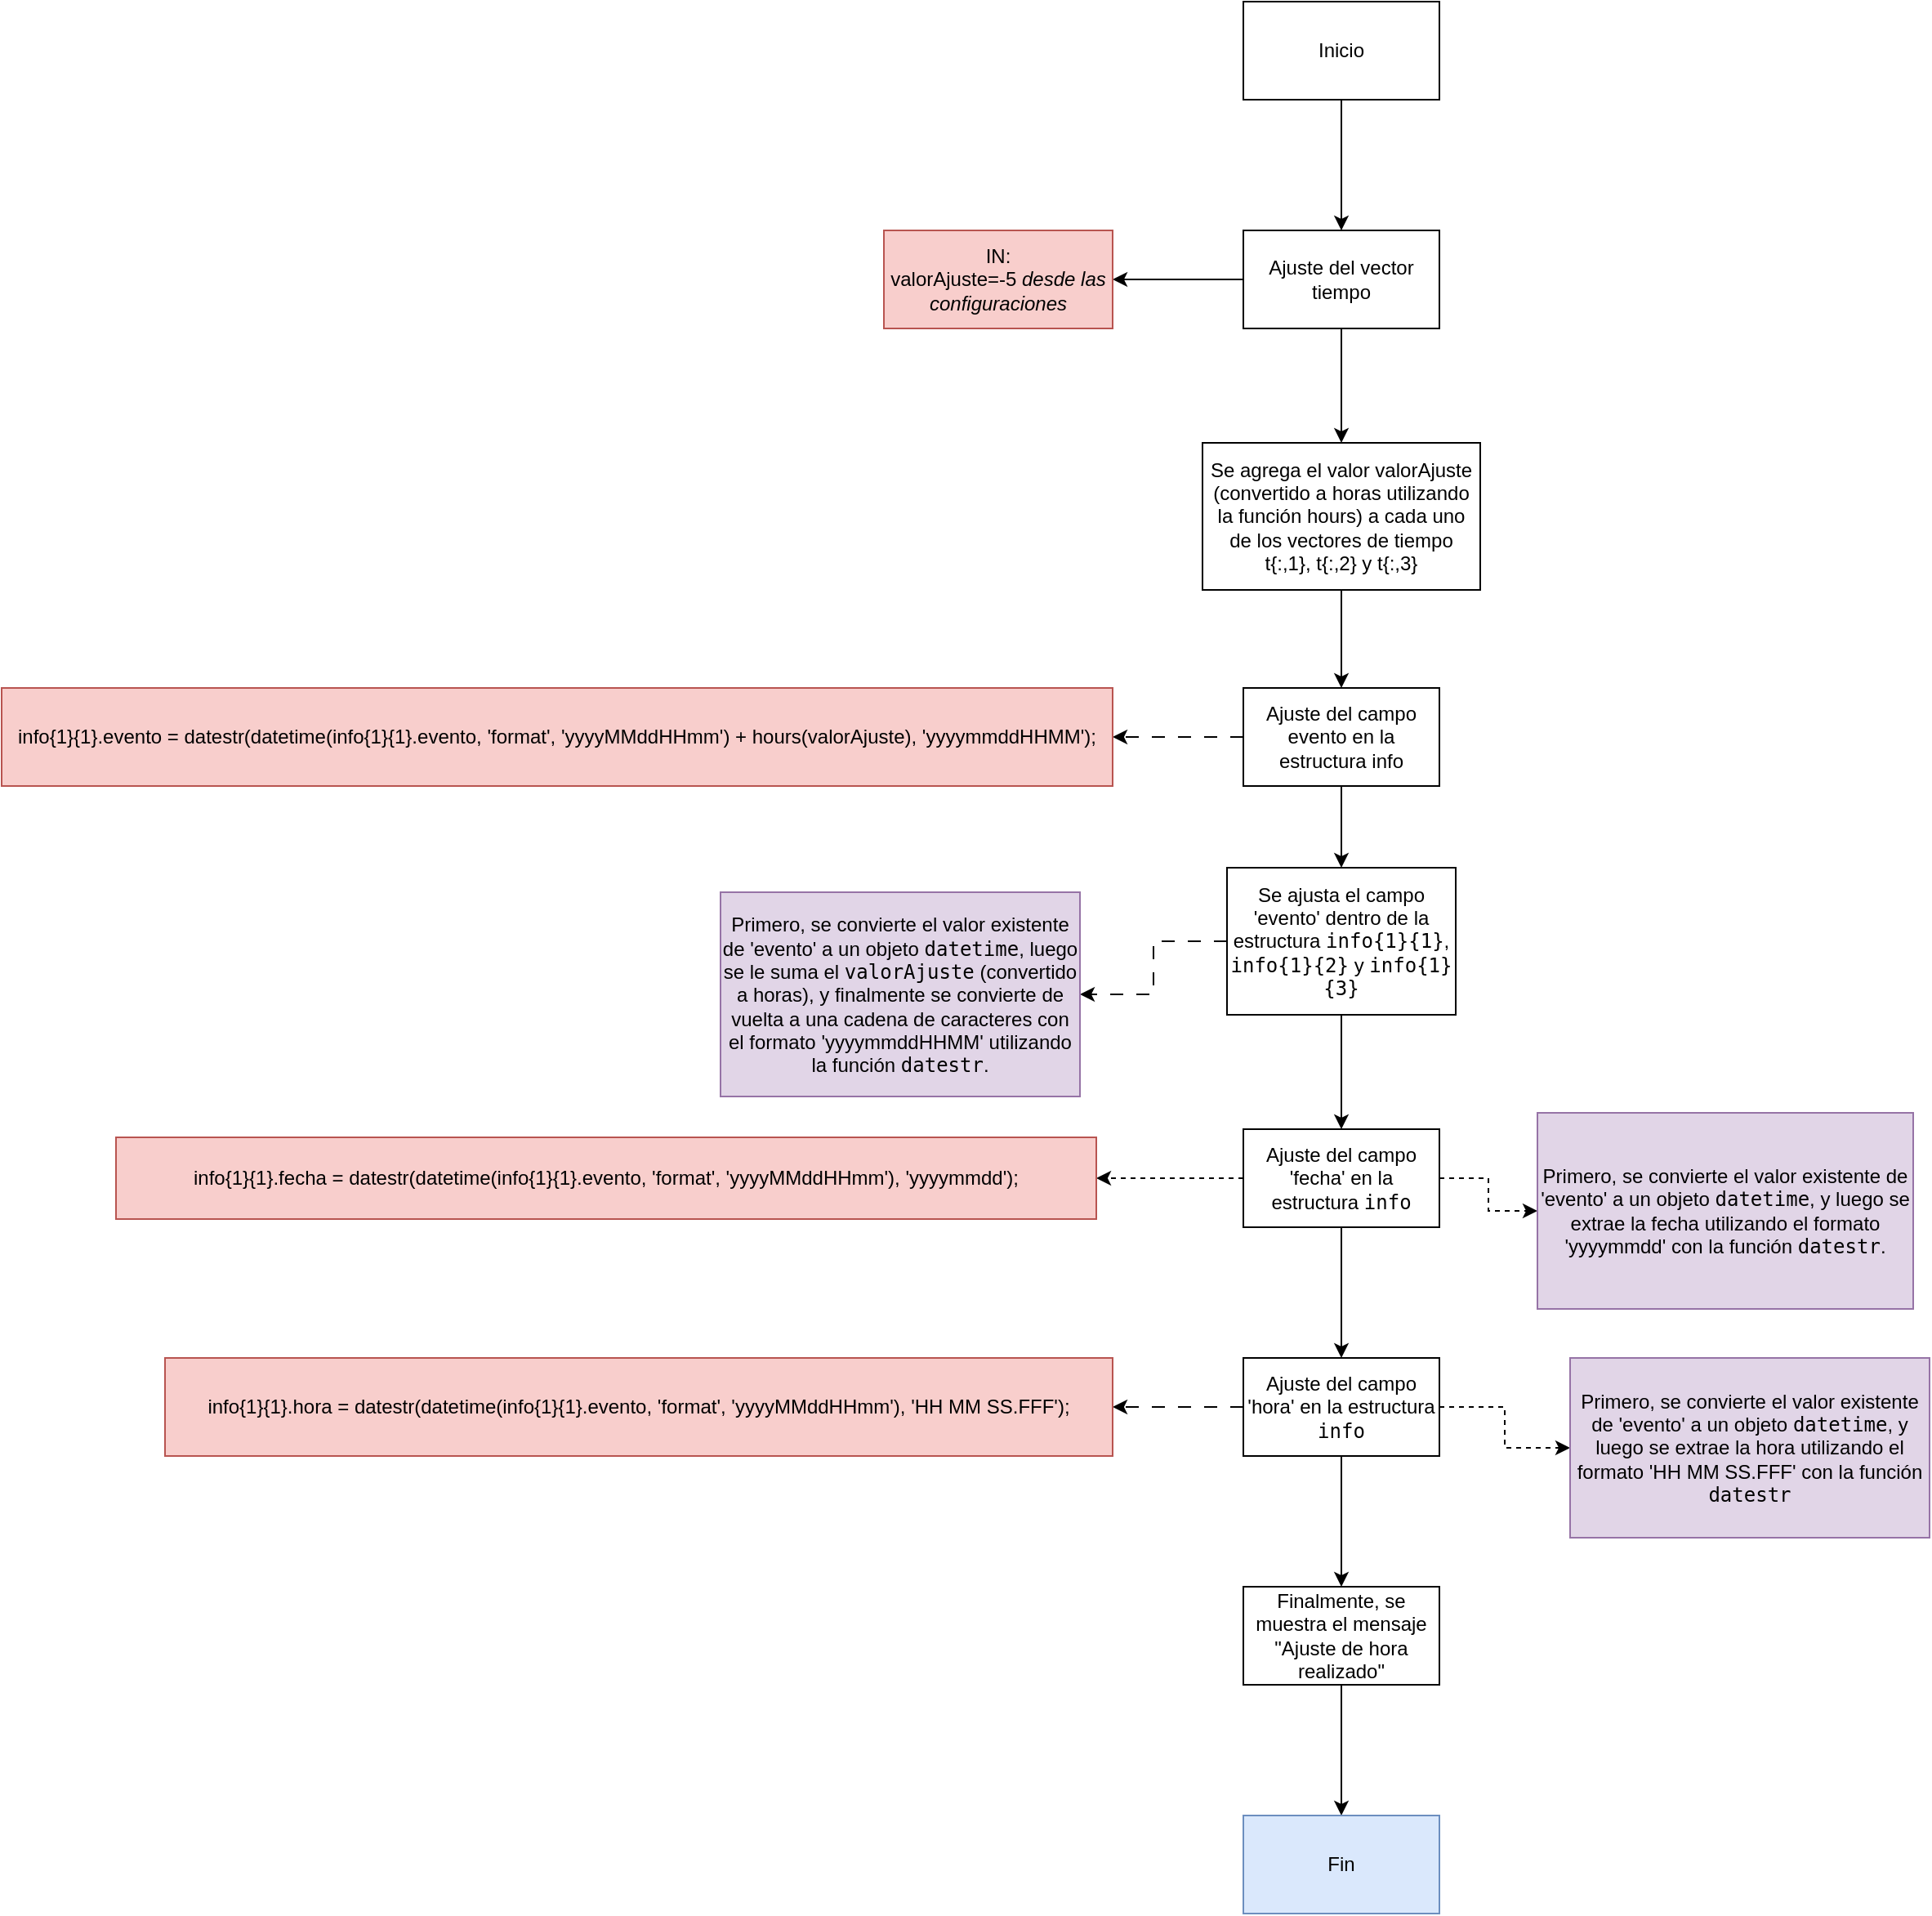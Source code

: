 <mxfile version="24.4.10" type="device">
  <diagram name="Página-1" id="OwebeVIKg0eg-yIBNbvA">
    <mxGraphModel dx="1477" dy="379" grid="1" gridSize="10" guides="1" tooltips="1" connect="1" arrows="1" fold="1" page="1" pageScale="1" pageWidth="827" pageHeight="1169" math="0" shadow="0">
      <root>
        <mxCell id="0" />
        <mxCell id="1" parent="0" />
        <mxCell id="6M7ynWFROlGnJpCbzDop-3" value="" style="edgeStyle=orthogonalEdgeStyle;rounded=0;orthogonalLoop=1;jettySize=auto;html=1;" edge="1" parent="1" source="6M7ynWFROlGnJpCbzDop-1" target="6M7ynWFROlGnJpCbzDop-2">
          <mxGeometry relative="1" as="geometry" />
        </mxCell>
        <mxCell id="6M7ynWFROlGnJpCbzDop-1" value="Inicio" style="rounded=0;whiteSpace=wrap;html=1;" vertex="1" parent="1">
          <mxGeometry x="350" y="380" width="120" height="60" as="geometry" />
        </mxCell>
        <mxCell id="6M7ynWFROlGnJpCbzDop-5" value="" style="edgeStyle=orthogonalEdgeStyle;rounded=0;orthogonalLoop=1;jettySize=auto;html=1;" edge="1" parent="1" source="6M7ynWFROlGnJpCbzDop-2" target="6M7ynWFROlGnJpCbzDop-4">
          <mxGeometry relative="1" as="geometry" />
        </mxCell>
        <mxCell id="6M7ynWFROlGnJpCbzDop-7" value="" style="edgeStyle=orthogonalEdgeStyle;rounded=0;orthogonalLoop=1;jettySize=auto;html=1;" edge="1" parent="1" source="6M7ynWFROlGnJpCbzDop-2" target="6M7ynWFROlGnJpCbzDop-6">
          <mxGeometry relative="1" as="geometry" />
        </mxCell>
        <mxCell id="6M7ynWFROlGnJpCbzDop-2" value="Ajuste del vector tiempo" style="whiteSpace=wrap;html=1;rounded=0;" vertex="1" parent="1">
          <mxGeometry x="350" y="520" width="120" height="60" as="geometry" />
        </mxCell>
        <mxCell id="6M7ynWFROlGnJpCbzDop-9" value="" style="edgeStyle=orthogonalEdgeStyle;rounded=0;orthogonalLoop=1;jettySize=auto;html=1;" edge="1" parent="1" source="6M7ynWFROlGnJpCbzDop-4" target="6M7ynWFROlGnJpCbzDop-8">
          <mxGeometry relative="1" as="geometry" />
        </mxCell>
        <mxCell id="6M7ynWFROlGnJpCbzDop-4" value="Se agrega el valor valorAjuste (convertido a horas utilizando la función hours) a cada uno de los vectores de tiempo t{:,1}, t{:,2} y t{:,3}" style="whiteSpace=wrap;html=1;rounded=0;" vertex="1" parent="1">
          <mxGeometry x="325" y="650" width="170" height="90" as="geometry" />
        </mxCell>
        <mxCell id="6M7ynWFROlGnJpCbzDop-6" value="&lt;div&gt;IN:&lt;/div&gt;&lt;div&gt;valorAjuste=-5&lt;em&gt; desde las configuraciones&lt;/em&gt;&lt;/div&gt;&lt;div&gt;&lt;em&gt;&lt;/em&gt;&lt;/div&gt;" style="whiteSpace=wrap;html=1;rounded=0;fillColor=#f8cecc;strokeColor=#b85450;" vertex="1" parent="1">
          <mxGeometry x="130" y="520" width="140" height="60" as="geometry" />
        </mxCell>
        <mxCell id="6M7ynWFROlGnJpCbzDop-11" value="" style="edgeStyle=orthogonalEdgeStyle;rounded=0;orthogonalLoop=1;jettySize=auto;html=1;" edge="1" parent="1" source="6M7ynWFROlGnJpCbzDop-8" target="6M7ynWFROlGnJpCbzDop-10">
          <mxGeometry relative="1" as="geometry" />
        </mxCell>
        <mxCell id="6M7ynWFROlGnJpCbzDop-13" value="" style="edgeStyle=orthogonalEdgeStyle;rounded=0;orthogonalLoop=1;jettySize=auto;html=1;dashed=1;dashPattern=8 8;" edge="1" parent="1" source="6M7ynWFROlGnJpCbzDop-8" target="6M7ynWFROlGnJpCbzDop-12">
          <mxGeometry relative="1" as="geometry" />
        </mxCell>
        <mxCell id="6M7ynWFROlGnJpCbzDop-8" value="Ajuste del campo evento en la estructura info" style="whiteSpace=wrap;html=1;rounded=0;" vertex="1" parent="1">
          <mxGeometry x="350" y="800" width="120" height="60" as="geometry" />
        </mxCell>
        <mxCell id="6M7ynWFROlGnJpCbzDop-15" value="" style="edgeStyle=orthogonalEdgeStyle;rounded=0;orthogonalLoop=1;jettySize=auto;html=1;" edge="1" parent="1" source="6M7ynWFROlGnJpCbzDop-10" target="6M7ynWFROlGnJpCbzDop-14">
          <mxGeometry relative="1" as="geometry" />
        </mxCell>
        <mxCell id="6M7ynWFROlGnJpCbzDop-17" value="" style="edgeStyle=orthogonalEdgeStyle;rounded=0;orthogonalLoop=1;jettySize=auto;html=1;dashed=1;dashPattern=8 8;" edge="1" parent="1" source="6M7ynWFROlGnJpCbzDop-10" target="6M7ynWFROlGnJpCbzDop-16">
          <mxGeometry relative="1" as="geometry" />
        </mxCell>
        <mxCell id="6M7ynWFROlGnJpCbzDop-10" value="Se ajusta el campo &#39;evento&#39; dentro de la estructura &lt;code class=&quot;bg-bg-300 px-1 py-px text-accent-secondary-000 rounded-[0.3rem] text-[0.95em] whitespace-pre-wrap&quot;&gt;info{1}{1}&lt;/code&gt;, &lt;code class=&quot;bg-bg-300 px-1 py-px text-accent-secondary-000 rounded-[0.3rem] text-[0.95em] whitespace-pre-wrap&quot;&gt;info{1}{2}&lt;/code&gt; y &lt;code class=&quot;bg-bg-300 px-1 py-px text-accent-secondary-000 rounded-[0.3rem] text-[0.95em] whitespace-pre-wrap&quot;&gt;info{1}{3}&lt;/code&gt;" style="whiteSpace=wrap;html=1;rounded=0;" vertex="1" parent="1">
          <mxGeometry x="340" y="910" width="140" height="90" as="geometry" />
        </mxCell>
        <mxCell id="6M7ynWFROlGnJpCbzDop-12" value="info{1}{1}.evento = datestr(datetime(info{1}{1}.evento, &#39;format&#39;, &#39;yyyyMMddHHmm&#39;) + hours(valorAjuste), &#39;yyyymmddHHMM&#39;);" style="whiteSpace=wrap;html=1;rounded=0;fillColor=#f8cecc;strokeColor=#b85450;" vertex="1" parent="1">
          <mxGeometry x="-410" y="800" width="680" height="60" as="geometry" />
        </mxCell>
        <mxCell id="6M7ynWFROlGnJpCbzDop-19" value="" style="edgeStyle=orthogonalEdgeStyle;rounded=0;orthogonalLoop=1;jettySize=auto;html=1;dashed=1;" edge="1" parent="1" source="6M7ynWFROlGnJpCbzDop-14" target="6M7ynWFROlGnJpCbzDop-18">
          <mxGeometry relative="1" as="geometry" />
        </mxCell>
        <mxCell id="6M7ynWFROlGnJpCbzDop-21" value="" style="edgeStyle=orthogonalEdgeStyle;rounded=0;orthogonalLoop=1;jettySize=auto;html=1;dashed=1;" edge="1" parent="1" source="6M7ynWFROlGnJpCbzDop-14" target="6M7ynWFROlGnJpCbzDop-20">
          <mxGeometry relative="1" as="geometry" />
        </mxCell>
        <mxCell id="6M7ynWFROlGnJpCbzDop-24" value="" style="edgeStyle=orthogonalEdgeStyle;rounded=0;orthogonalLoop=1;jettySize=auto;html=1;" edge="1" parent="1" source="6M7ynWFROlGnJpCbzDop-14" target="6M7ynWFROlGnJpCbzDop-23">
          <mxGeometry relative="1" as="geometry" />
        </mxCell>
        <mxCell id="6M7ynWFROlGnJpCbzDop-14" value="Ajuste del campo &#39;fecha&#39; en la estructura &lt;code class=&quot;bg-bg-300 px-1 py-px text-accent-secondary-000 rounded-[0.3rem] text-[0.95em] whitespace-pre-wrap&quot;&gt;info&lt;/code&gt;" style="whiteSpace=wrap;html=1;rounded=0;" vertex="1" parent="1">
          <mxGeometry x="350" y="1070" width="120" height="60" as="geometry" />
        </mxCell>
        <mxCell id="6M7ynWFROlGnJpCbzDop-16" value="Primero, se convierte el valor existente de &#39;evento&#39; a un objeto &lt;code class=&quot;bg-bg-300 px-1 py-px text-accent-secondary-000 rounded-[0.3rem] text-[0.95em] whitespace-pre-wrap&quot;&gt;datetime&lt;/code&gt;, luego se le suma el &lt;code class=&quot;bg-bg-300 px-1 py-px text-accent-secondary-000 rounded-[0.3rem] text-[0.95em] whitespace-pre-wrap&quot;&gt;valorAjuste&lt;/code&gt; (convertido a horas), y finalmente se convierte de vuelta a una cadena de caracteres con el formato &#39;yyyymmddHHMM&#39; utilizando la función &lt;code class=&quot;bg-bg-300 px-1 py-px text-accent-secondary-000 rounded-[0.3rem] text-[0.95em] whitespace-pre-wrap&quot;&gt;datestr&lt;/code&gt;." style="whiteSpace=wrap;html=1;rounded=0;fillColor=#e1d5e7;strokeColor=#9673a6;" vertex="1" parent="1">
          <mxGeometry x="30" y="925" width="220" height="125" as="geometry" />
        </mxCell>
        <mxCell id="6M7ynWFROlGnJpCbzDop-18" value="Primero, se convierte el valor existente de &#39;evento&#39; a un objeto &lt;code class=&quot;bg-bg-300 px-1 py-px text-accent-secondary-000 rounded-[0.3rem] text-[0.95em] whitespace-pre-wrap&quot;&gt;datetime&lt;/code&gt;, y luego se extrae la fecha utilizando el formato &#39;yyyymmdd&#39; con la función &lt;code class=&quot;bg-bg-300 px-1 py-px text-accent-secondary-000 rounded-[0.3rem] text-[0.95em] whitespace-pre-wrap&quot;&gt;datestr&lt;/code&gt;." style="whiteSpace=wrap;html=1;rounded=0;fillColor=#e1d5e7;strokeColor=#9673a6;" vertex="1" parent="1">
          <mxGeometry x="530" y="1060" width="230" height="120" as="geometry" />
        </mxCell>
        <mxCell id="6M7ynWFROlGnJpCbzDop-20" value="info{1}{1}.fecha = datestr(datetime(info{1}{1}.evento, &#39;format&#39;, &#39;yyyyMMddHHmm&#39;), &#39;yyyymmdd&#39;);" style="whiteSpace=wrap;html=1;rounded=0;fillColor=#f8cecc;strokeColor=#b85450;" vertex="1" parent="1">
          <mxGeometry x="-340" y="1075" width="600" height="50" as="geometry" />
        </mxCell>
        <mxCell id="6M7ynWFROlGnJpCbzDop-26" value="" style="edgeStyle=orthogonalEdgeStyle;rounded=0;orthogonalLoop=1;jettySize=auto;html=1;dashed=1;dashPattern=8 8;" edge="1" parent="1" source="6M7ynWFROlGnJpCbzDop-23" target="6M7ynWFROlGnJpCbzDop-25">
          <mxGeometry relative="1" as="geometry" />
        </mxCell>
        <mxCell id="6M7ynWFROlGnJpCbzDop-28" value="" style="edgeStyle=orthogonalEdgeStyle;rounded=0;orthogonalLoop=1;jettySize=auto;html=1;dashed=1;" edge="1" parent="1" source="6M7ynWFROlGnJpCbzDop-23" target="6M7ynWFROlGnJpCbzDop-27">
          <mxGeometry relative="1" as="geometry" />
        </mxCell>
        <mxCell id="6M7ynWFROlGnJpCbzDop-30" value="" style="edgeStyle=orthogonalEdgeStyle;rounded=0;orthogonalLoop=1;jettySize=auto;html=1;" edge="1" parent="1" source="6M7ynWFROlGnJpCbzDop-23" target="6M7ynWFROlGnJpCbzDop-29">
          <mxGeometry relative="1" as="geometry" />
        </mxCell>
        <mxCell id="6M7ynWFROlGnJpCbzDop-23" value="Ajuste del campo &#39;hora&#39; en la estructura &lt;code class=&quot;bg-bg-300 px-1 py-px text-accent-secondary-000 rounded-[0.3rem] text-[0.95em] whitespace-pre-wrap&quot;&gt;info&lt;/code&gt;" style="whiteSpace=wrap;html=1;rounded=0;" vertex="1" parent="1">
          <mxGeometry x="350" y="1210" width="120" height="60" as="geometry" />
        </mxCell>
        <mxCell id="6M7ynWFROlGnJpCbzDop-25" value="info{1}{1}.hora = datestr(datetime(info{1}{1}.evento, &#39;format&#39;, &#39;yyyyMMddHHmm&#39;), &#39;HH MM SS.FFF&#39;);" style="whiteSpace=wrap;html=1;rounded=0;fillColor=#f8cecc;strokeColor=#b85450;" vertex="1" parent="1">
          <mxGeometry x="-310" y="1210" width="580" height="60" as="geometry" />
        </mxCell>
        <mxCell id="6M7ynWFROlGnJpCbzDop-27" value="Primero, se convierte el valor existente de &#39;evento&#39; a un objeto &lt;code class=&quot;bg-bg-300 px-1 py-px text-accent-secondary-000 rounded-[0.3rem] text-[0.95em] whitespace-pre-wrap&quot;&gt;datetime&lt;/code&gt;, y luego se extrae la hora utilizando el formato &#39;HH MM SS.FFF&#39; con la función &lt;code class=&quot;bg-bg-300 px-1 py-px text-accent-secondary-000 rounded-[0.3rem] text-[0.95em] whitespace-pre-wrap&quot;&gt;datestr&lt;/code&gt;" style="whiteSpace=wrap;html=1;rounded=0;fillColor=#e1d5e7;strokeColor=#9673a6;" vertex="1" parent="1">
          <mxGeometry x="550" y="1210" width="220" height="110" as="geometry" />
        </mxCell>
        <mxCell id="6M7ynWFROlGnJpCbzDop-32" value="" style="edgeStyle=orthogonalEdgeStyle;rounded=0;orthogonalLoop=1;jettySize=auto;html=1;" edge="1" parent="1" source="6M7ynWFROlGnJpCbzDop-29" target="6M7ynWFROlGnJpCbzDop-31">
          <mxGeometry relative="1" as="geometry" />
        </mxCell>
        <mxCell id="6M7ynWFROlGnJpCbzDop-29" value="Finalmente, se muestra el mensaje &quot;Ajuste de hora realizado&quot;" style="whiteSpace=wrap;html=1;rounded=0;" vertex="1" parent="1">
          <mxGeometry x="350" y="1350" width="120" height="60" as="geometry" />
        </mxCell>
        <mxCell id="6M7ynWFROlGnJpCbzDop-31" value="Fin" style="whiteSpace=wrap;html=1;rounded=0;fillColor=#dae8fc;strokeColor=#6c8ebf;" vertex="1" parent="1">
          <mxGeometry x="350" y="1490" width="120" height="60" as="geometry" />
        </mxCell>
      </root>
    </mxGraphModel>
  </diagram>
</mxfile>
